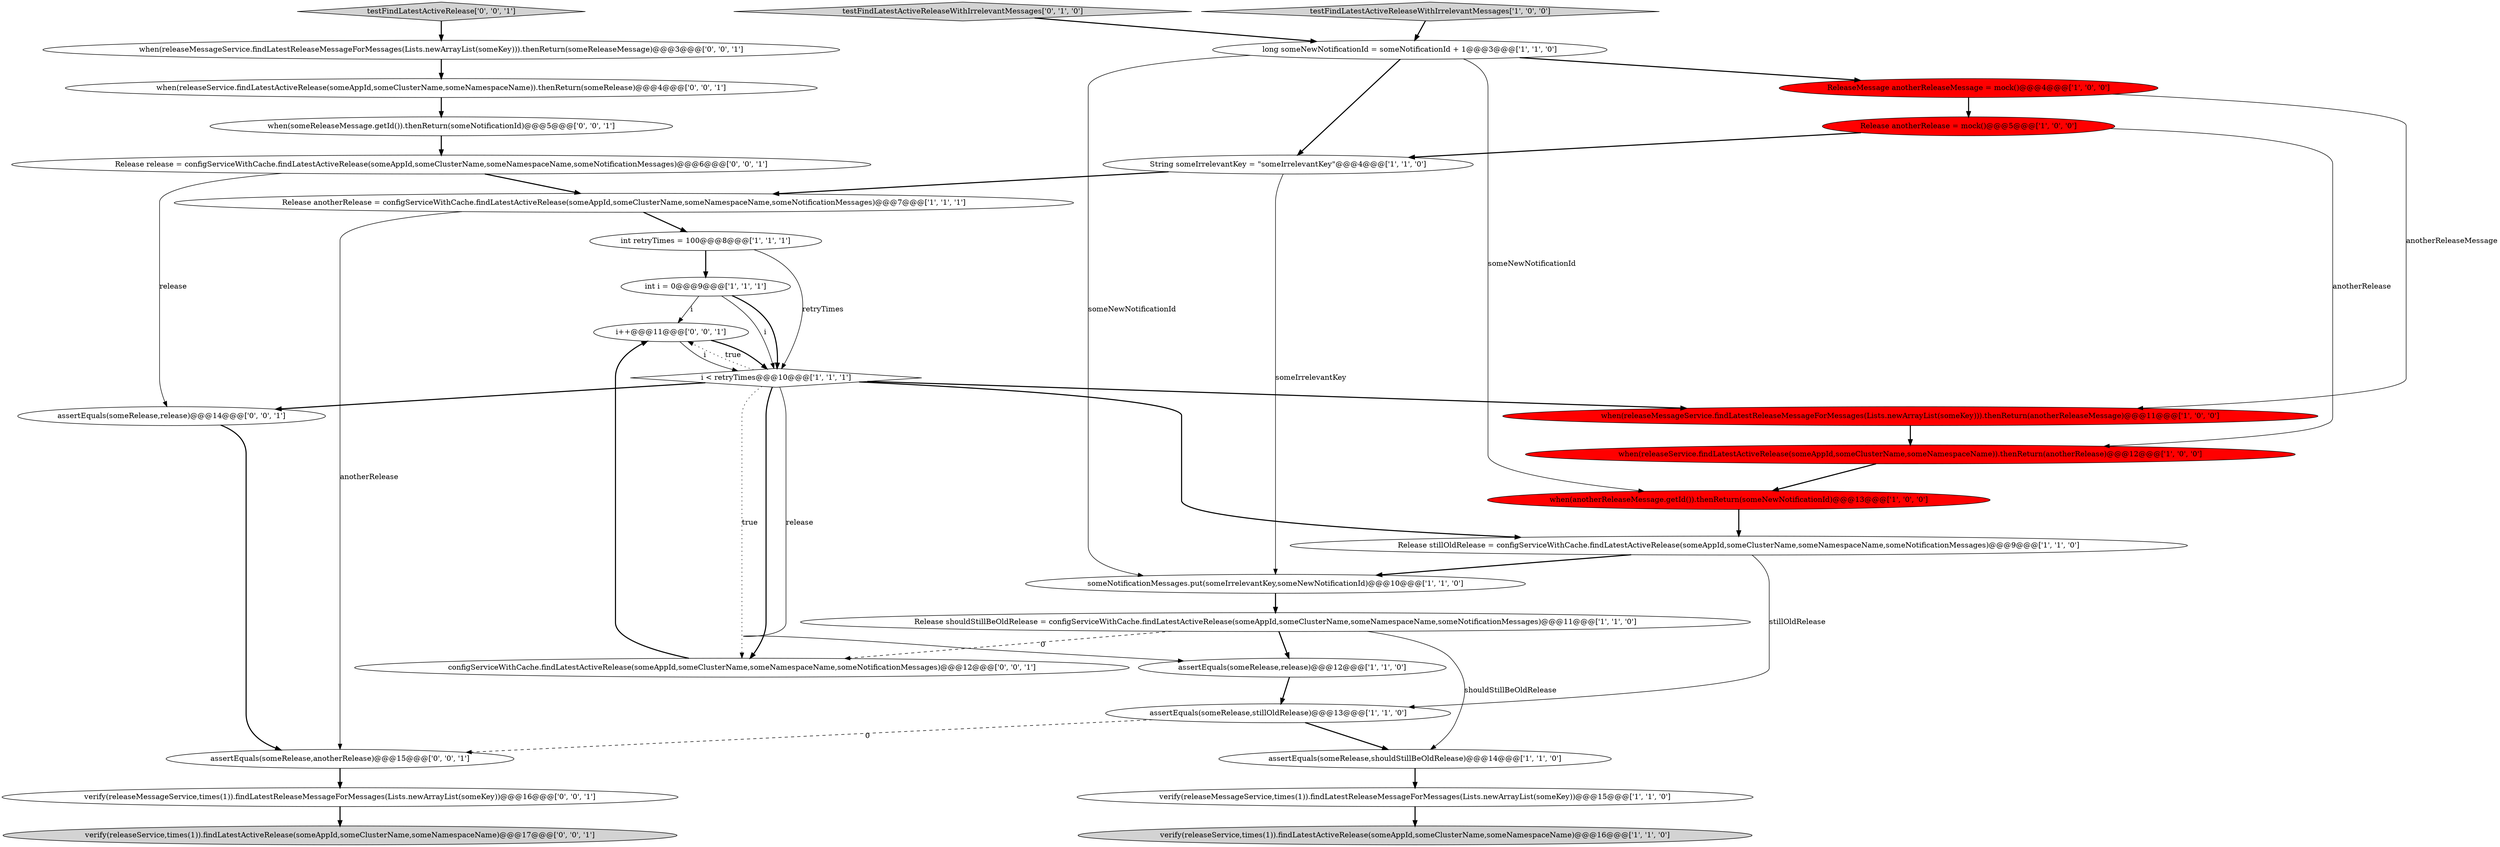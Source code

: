 digraph {
8 [style = filled, label = "Release anotherRelease = configServiceWithCache.findLatestActiveRelease(someAppId,someClusterName,someNamespaceName,someNotificationMessages)@@@7@@@['1', '1', '1']", fillcolor = white, shape = ellipse image = "AAA0AAABBB1BBB"];
17 [style = filled, label = "int i = 0@@@9@@@['1', '1', '1']", fillcolor = white, shape = ellipse image = "AAA0AAABBB1BBB"];
23 [style = filled, label = "i++@@@11@@@['0', '0', '1']", fillcolor = white, shape = ellipse image = "AAA0AAABBB3BBB"];
10 [style = filled, label = "testFindLatestActiveReleaseWithIrrelevantMessages['1', '0', '0']", fillcolor = lightgray, shape = diamond image = "AAA0AAABBB1BBB"];
2 [style = filled, label = "verify(releaseMessageService,times(1)).findLatestReleaseMessageForMessages(Lists.newArrayList(someKey))@@@15@@@['1', '1', '0']", fillcolor = white, shape = ellipse image = "AAA0AAABBB1BBB"];
21 [style = filled, label = "assertEquals(someRelease,anotherRelease)@@@15@@@['0', '0', '1']", fillcolor = white, shape = ellipse image = "AAA0AAABBB3BBB"];
15 [style = filled, label = "when(releaseService.findLatestActiveRelease(someAppId,someClusterName,someNamespaceName)).thenReturn(anotherRelease)@@@12@@@['1', '0', '0']", fillcolor = red, shape = ellipse image = "AAA1AAABBB1BBB"];
18 [style = filled, label = "Release anotherRelease = mock()@@@5@@@['1', '0', '0']", fillcolor = red, shape = ellipse image = "AAA1AAABBB1BBB"];
27 [style = filled, label = "testFindLatestActiveRelease['0', '0', '1']", fillcolor = lightgray, shape = diamond image = "AAA0AAABBB3BBB"];
28 [style = filled, label = "configServiceWithCache.findLatestActiveRelease(someAppId,someClusterName,someNamespaceName,someNotificationMessages)@@@12@@@['0', '0', '1']", fillcolor = white, shape = ellipse image = "AAA0AAABBB3BBB"];
12 [style = filled, label = "when(anotherReleaseMessage.getId()).thenReturn(someNewNotificationId)@@@13@@@['1', '0', '0']", fillcolor = red, shape = ellipse image = "AAA1AAABBB1BBB"];
19 [style = filled, label = "verify(releaseService,times(1)).findLatestActiveRelease(someAppId,someClusterName,someNamespaceName)@@@16@@@['1', '1', '0']", fillcolor = lightgray, shape = ellipse image = "AAA0AAABBB1BBB"];
1 [style = filled, label = "String someIrrelevantKey = \"someIrrelevantKey\"@@@4@@@['1', '1', '0']", fillcolor = white, shape = ellipse image = "AAA0AAABBB1BBB"];
4 [style = filled, label = "long someNewNotificationId = someNotificationId + 1@@@3@@@['1', '1', '0']", fillcolor = white, shape = ellipse image = "AAA0AAABBB1BBB"];
25 [style = filled, label = "Release release = configServiceWithCache.findLatestActiveRelease(someAppId,someClusterName,someNamespaceName,someNotificationMessages)@@@6@@@['0', '0', '1']", fillcolor = white, shape = ellipse image = "AAA0AAABBB3BBB"];
0 [style = filled, label = "ReleaseMessage anotherReleaseMessage = mock()@@@4@@@['1', '0', '0']", fillcolor = red, shape = ellipse image = "AAA1AAABBB1BBB"];
14 [style = filled, label = "when(releaseMessageService.findLatestReleaseMessageForMessages(Lists.newArrayList(someKey))).thenReturn(anotherReleaseMessage)@@@11@@@['1', '0', '0']", fillcolor = red, shape = ellipse image = "AAA1AAABBB1BBB"];
13 [style = filled, label = "i < retryTimes@@@10@@@['1', '1', '1']", fillcolor = white, shape = diamond image = "AAA0AAABBB1BBB"];
16 [style = filled, label = "someNotificationMessages.put(someIrrelevantKey,someNewNotificationId)@@@10@@@['1', '1', '0']", fillcolor = white, shape = ellipse image = "AAA0AAABBB1BBB"];
24 [style = filled, label = "when(releaseMessageService.findLatestReleaseMessageForMessages(Lists.newArrayList(someKey))).thenReturn(someReleaseMessage)@@@3@@@['0', '0', '1']", fillcolor = white, shape = ellipse image = "AAA0AAABBB3BBB"];
20 [style = filled, label = "testFindLatestActiveReleaseWithIrrelevantMessages['0', '1', '0']", fillcolor = lightgray, shape = diamond image = "AAA0AAABBB2BBB"];
9 [style = filled, label = "assertEquals(someRelease,release)@@@12@@@['1', '1', '0']", fillcolor = white, shape = ellipse image = "AAA0AAABBB1BBB"];
6 [style = filled, label = "Release shouldStillBeOldRelease = configServiceWithCache.findLatestActiveRelease(someAppId,someClusterName,someNamespaceName,someNotificationMessages)@@@11@@@['1', '1', '0']", fillcolor = white, shape = ellipse image = "AAA0AAABBB1BBB"];
22 [style = filled, label = "verify(releaseMessageService,times(1)).findLatestReleaseMessageForMessages(Lists.newArrayList(someKey))@@@16@@@['0', '0', '1']", fillcolor = white, shape = ellipse image = "AAA0AAABBB3BBB"];
3 [style = filled, label = "assertEquals(someRelease,stillOldRelease)@@@13@@@['1', '1', '0']", fillcolor = white, shape = ellipse image = "AAA0AAABBB1BBB"];
30 [style = filled, label = "when(someReleaseMessage.getId()).thenReturn(someNotificationId)@@@5@@@['0', '0', '1']", fillcolor = white, shape = ellipse image = "AAA0AAABBB3BBB"];
26 [style = filled, label = "verify(releaseService,times(1)).findLatestActiveRelease(someAppId,someClusterName,someNamespaceName)@@@17@@@['0', '0', '1']", fillcolor = lightgray, shape = ellipse image = "AAA0AAABBB3BBB"];
29 [style = filled, label = "when(releaseService.findLatestActiveRelease(someAppId,someClusterName,someNamespaceName)).thenReturn(someRelease)@@@4@@@['0', '0', '1']", fillcolor = white, shape = ellipse image = "AAA0AAABBB3BBB"];
5 [style = filled, label = "Release stillOldRelease = configServiceWithCache.findLatestActiveRelease(someAppId,someClusterName,someNamespaceName,someNotificationMessages)@@@9@@@['1', '1', '0']", fillcolor = white, shape = ellipse image = "AAA0AAABBB1BBB"];
11 [style = filled, label = "int retryTimes = 100@@@8@@@['1', '1', '1']", fillcolor = white, shape = ellipse image = "AAA0AAABBB1BBB"];
7 [style = filled, label = "assertEquals(someRelease,shouldStillBeOldRelease)@@@14@@@['1', '1', '0']", fillcolor = white, shape = ellipse image = "AAA0AAABBB1BBB"];
31 [style = filled, label = "assertEquals(someRelease,release)@@@14@@@['0', '0', '1']", fillcolor = white, shape = ellipse image = "AAA0AAABBB3BBB"];
25->31 [style = solid, label="release"];
22->26 [style = bold, label=""];
13->9 [style = solid, label="release"];
2->19 [style = bold, label=""];
1->8 [style = bold, label=""];
13->28 [style = dotted, label="true"];
12->5 [style = bold, label=""];
29->30 [style = bold, label=""];
17->23 [style = solid, label="i"];
3->21 [style = dashed, label="0"];
16->6 [style = bold, label=""];
4->12 [style = solid, label="someNewNotificationId"];
11->13 [style = solid, label="retryTimes"];
1->16 [style = solid, label="someIrrelevantKey"];
30->25 [style = bold, label=""];
5->3 [style = solid, label="stillOldRelease"];
31->21 [style = bold, label=""];
24->29 [style = bold, label=""];
13->23 [style = dotted, label="true"];
4->0 [style = bold, label=""];
20->4 [style = bold, label=""];
5->16 [style = bold, label=""];
6->28 [style = dashed, label="0"];
18->1 [style = bold, label=""];
3->7 [style = bold, label=""];
17->13 [style = solid, label="i"];
23->13 [style = bold, label=""];
28->23 [style = bold, label=""];
7->2 [style = bold, label=""];
21->22 [style = bold, label=""];
6->7 [style = solid, label="shouldStillBeOldRelease"];
8->21 [style = solid, label="anotherRelease"];
23->13 [style = solid, label="i"];
13->5 [style = bold, label=""];
10->4 [style = bold, label=""];
9->3 [style = bold, label=""];
11->17 [style = bold, label=""];
0->18 [style = bold, label=""];
14->15 [style = bold, label=""];
17->13 [style = bold, label=""];
15->12 [style = bold, label=""];
4->1 [style = bold, label=""];
25->8 [style = bold, label=""];
13->31 [style = bold, label=""];
27->24 [style = bold, label=""];
6->9 [style = bold, label=""];
0->14 [style = solid, label="anotherReleaseMessage"];
8->11 [style = bold, label=""];
13->14 [style = bold, label=""];
18->15 [style = solid, label="anotherRelease"];
4->16 [style = solid, label="someNewNotificationId"];
13->28 [style = bold, label=""];
}
